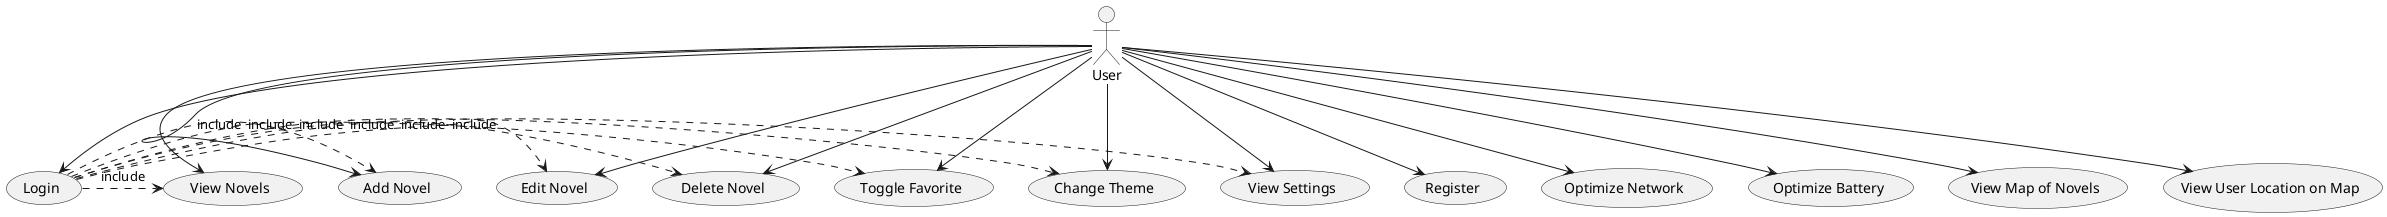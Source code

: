 @startuml
actor User

usecase "Login" as UC1
usecase "Register" as UC2
usecase "View Novels" as UC3
usecase "Add Novel" as UC4
usecase "Edit Novel" as UC5
usecase "Delete Novel" as UC6
usecase "Toggle Favorite" as UC7
usecase "Change Theme" as UC8
usecase "View Settings" as UC9
usecase "Optimize Network" as UC10
usecase "Optimize Battery" as UC11
usecase "View Map of Novels" as UC12
usecase "View User Location on Map" as UC13

User --> UC1
User --> UC2
User --> UC3
User --> UC4
User --> UC5
User --> UC6
User --> UC7
User --> UC8
User --> UC9
User --> UC10
User --> UC11
User --> UC12
User --> UC13

UC1 .> UC3 : include
UC1 .> UC4 : include
UC1 .> UC5 : include
UC1 .> UC6 : include
UC1 .> UC7 : include
UC1 .> UC8 : include
UC1 .> UC9 : include
@enduml